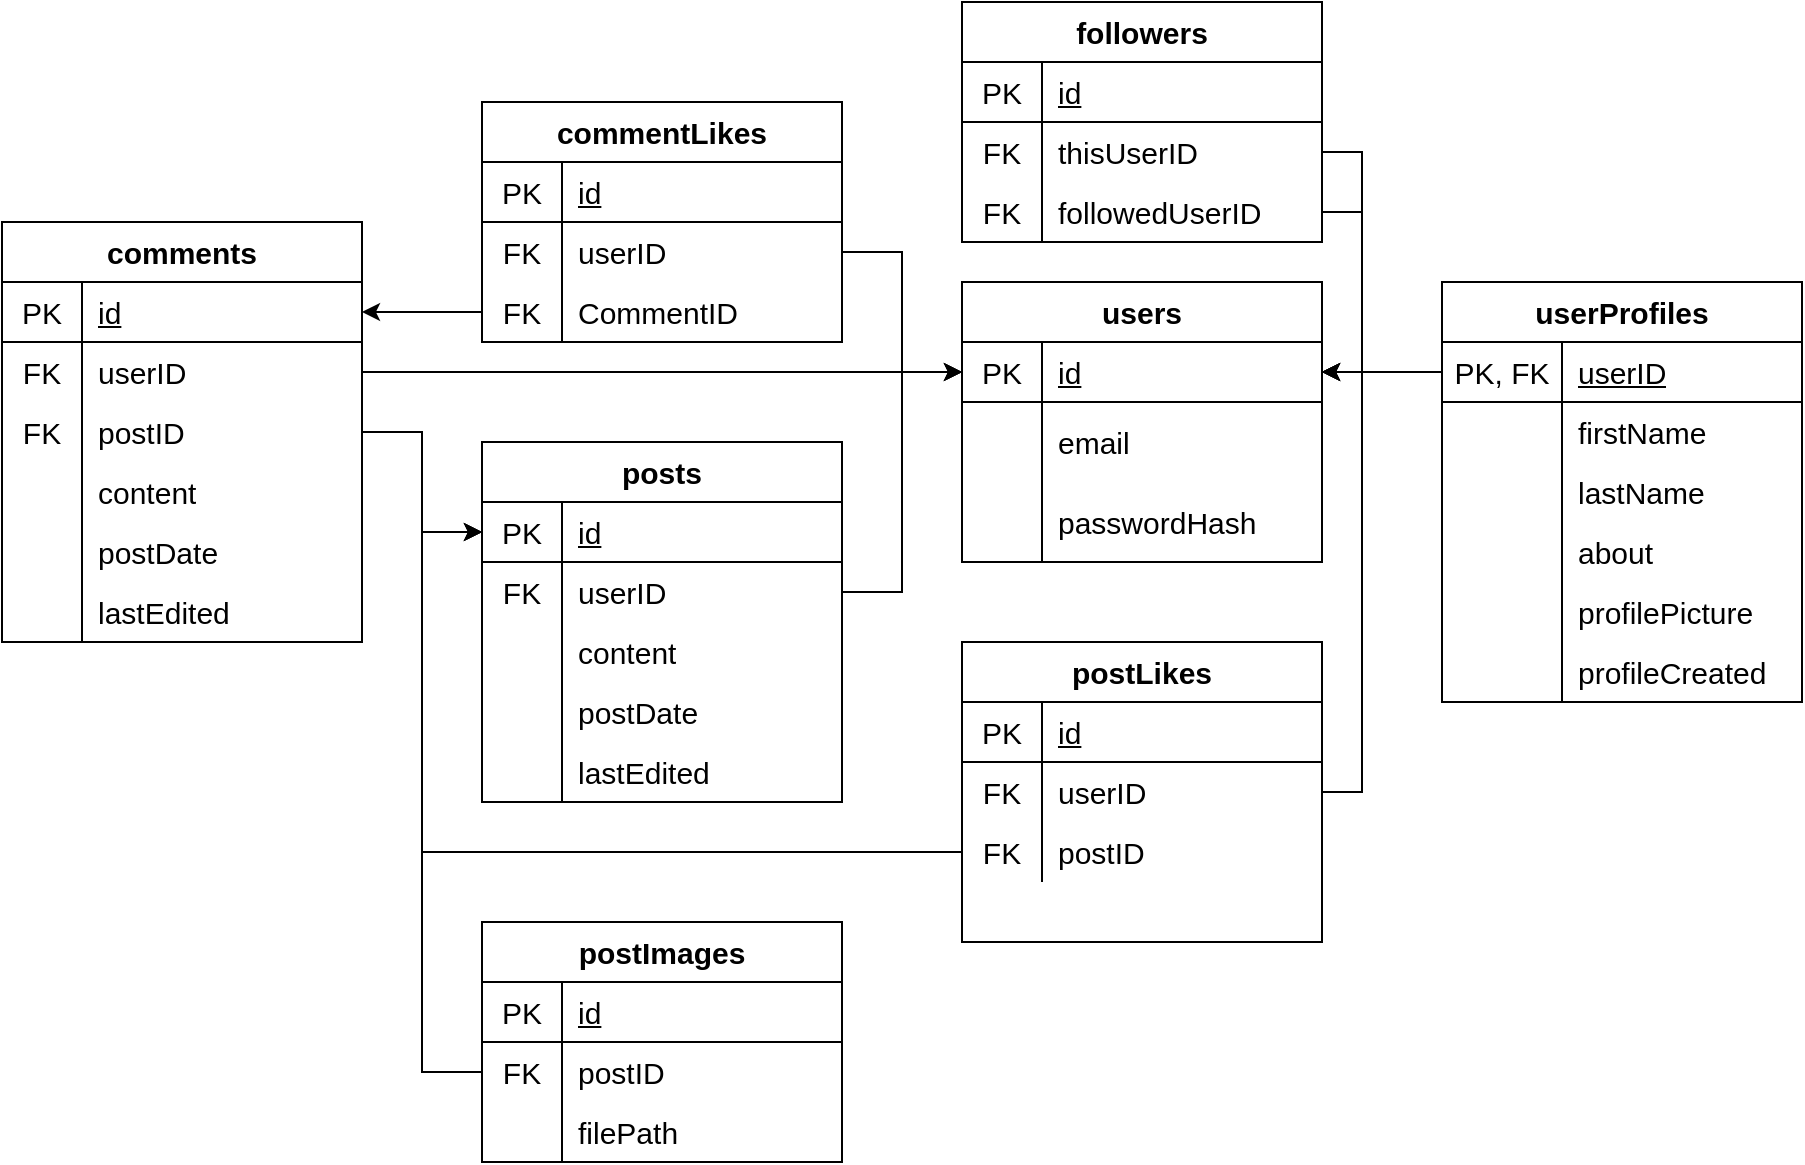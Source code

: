 <mxfile version="14.4.6" type="github">
  <diagram id="9Nm-F1C3xGsKmeDrmo8N" name="Page-1">
    <mxGraphModel dx="1509" dy="694" grid="1" gridSize="10" guides="1" tooltips="1" connect="1" arrows="1" fold="1" page="1" pageScale="1" pageWidth="2000" pageHeight="2000" math="0" shadow="0">
      <root>
        <mxCell id="0" />
        <mxCell id="1" parent="0" />
        <mxCell id="pSx6hQg3YsWMSA2dsdlA-18" value="users" style="shape=table;html=1;whiteSpace=wrap;startSize=30;container=1;collapsible=0;childLayout=tableLayout;fixedRows=1;rowLines=0;fontStyle=1;align=center;fontSize=15;" vertex="1" parent="1">
          <mxGeometry x="950" y="160" width="180" height="140" as="geometry" />
        </mxCell>
        <mxCell id="pSx6hQg3YsWMSA2dsdlA-19" value="" style="shape=partialRectangle;html=1;whiteSpace=wrap;collapsible=0;dropTarget=0;pointerEvents=0;fillColor=none;top=0;left=0;bottom=1;right=0;points=[[0,0.5],[1,0.5]];portConstraint=eastwest;fontSize=15;" vertex="1" parent="pSx6hQg3YsWMSA2dsdlA-18">
          <mxGeometry y="30" width="180" height="30" as="geometry" />
        </mxCell>
        <mxCell id="pSx6hQg3YsWMSA2dsdlA-20" value="PK" style="shape=partialRectangle;html=1;whiteSpace=wrap;connectable=0;fillColor=none;top=0;left=0;bottom=0;right=0;overflow=hidden;fontSize=15;" vertex="1" parent="pSx6hQg3YsWMSA2dsdlA-19">
          <mxGeometry width="40" height="30" as="geometry" />
        </mxCell>
        <mxCell id="pSx6hQg3YsWMSA2dsdlA-21" value="&lt;u style=&quot;font-size: 15px&quot;&gt;id&lt;/u&gt;" style="shape=partialRectangle;html=1;whiteSpace=wrap;connectable=0;fillColor=none;top=0;left=0;bottom=0;right=0;align=left;spacingLeft=6;overflow=hidden;fontSize=15;" vertex="1" parent="pSx6hQg3YsWMSA2dsdlA-19">
          <mxGeometry x="40" width="140" height="30" as="geometry" />
        </mxCell>
        <mxCell id="pSx6hQg3YsWMSA2dsdlA-22" value="" style="shape=partialRectangle;html=1;whiteSpace=wrap;collapsible=0;dropTarget=0;pointerEvents=0;fillColor=none;top=0;left=0;bottom=0;right=0;points=[[0,0.5],[1,0.5]];portConstraint=eastwest;fontSize=15;" vertex="1" parent="pSx6hQg3YsWMSA2dsdlA-18">
          <mxGeometry y="60" width="180" height="40" as="geometry" />
        </mxCell>
        <mxCell id="pSx6hQg3YsWMSA2dsdlA-23" value="" style="shape=partialRectangle;html=1;whiteSpace=wrap;connectable=0;fillColor=none;top=0;left=0;bottom=0;right=0;overflow=hidden;fontSize=15;" vertex="1" parent="pSx6hQg3YsWMSA2dsdlA-22">
          <mxGeometry width="40" height="40" as="geometry" />
        </mxCell>
        <mxCell id="pSx6hQg3YsWMSA2dsdlA-24" value="email" style="shape=partialRectangle;html=1;whiteSpace=wrap;connectable=0;fillColor=none;top=0;left=0;bottom=0;right=0;align=left;spacingLeft=6;overflow=hidden;fontSize=15;" vertex="1" parent="pSx6hQg3YsWMSA2dsdlA-22">
          <mxGeometry x="40" width="140" height="40" as="geometry" />
        </mxCell>
        <mxCell id="pSx6hQg3YsWMSA2dsdlA-176" style="shape=partialRectangle;html=1;whiteSpace=wrap;collapsible=0;dropTarget=0;pointerEvents=0;fillColor=none;top=0;left=0;bottom=0;right=0;points=[[0,0.5],[1,0.5]];portConstraint=eastwest;fontSize=15;" vertex="1" parent="pSx6hQg3YsWMSA2dsdlA-18">
          <mxGeometry y="100" width="180" height="40" as="geometry" />
        </mxCell>
        <mxCell id="pSx6hQg3YsWMSA2dsdlA-177" style="shape=partialRectangle;html=1;whiteSpace=wrap;connectable=0;fillColor=none;top=0;left=0;bottom=0;right=0;overflow=hidden;fontSize=15;" vertex="1" parent="pSx6hQg3YsWMSA2dsdlA-176">
          <mxGeometry width="40" height="40" as="geometry" />
        </mxCell>
        <mxCell id="pSx6hQg3YsWMSA2dsdlA-178" value="&lt;span&gt;passwordHash&lt;/span&gt;" style="shape=partialRectangle;html=1;whiteSpace=wrap;connectable=0;fillColor=none;top=0;left=0;bottom=0;right=0;align=left;spacingLeft=6;overflow=hidden;fontSize=15;" vertex="1" parent="pSx6hQg3YsWMSA2dsdlA-176">
          <mxGeometry x="40" width="140" height="40" as="geometry" />
        </mxCell>
        <mxCell id="pSx6hQg3YsWMSA2dsdlA-28" value="posts" style="shape=table;html=1;whiteSpace=wrap;startSize=30;container=1;collapsible=0;childLayout=tableLayout;fixedRows=1;rowLines=0;fontStyle=1;align=center;fontSize=15;" vertex="1" parent="1">
          <mxGeometry x="710" y="240" width="180" height="180" as="geometry" />
        </mxCell>
        <mxCell id="pSx6hQg3YsWMSA2dsdlA-29" value="" style="shape=partialRectangle;html=1;whiteSpace=wrap;collapsible=0;dropTarget=0;pointerEvents=0;fillColor=none;top=0;left=0;bottom=1;right=0;points=[[0,0.5],[1,0.5]];portConstraint=eastwest;fontSize=15;" vertex="1" parent="pSx6hQg3YsWMSA2dsdlA-28">
          <mxGeometry y="30" width="180" height="30" as="geometry" />
        </mxCell>
        <mxCell id="pSx6hQg3YsWMSA2dsdlA-30" value="PK" style="shape=partialRectangle;html=1;whiteSpace=wrap;connectable=0;fillColor=none;top=0;left=0;bottom=0;right=0;overflow=hidden;fontSize=15;" vertex="1" parent="pSx6hQg3YsWMSA2dsdlA-29">
          <mxGeometry width="40" height="30" as="geometry" />
        </mxCell>
        <mxCell id="pSx6hQg3YsWMSA2dsdlA-31" value="&lt;u style=&quot;font-size: 15px;&quot;&gt;id&lt;/u&gt;" style="shape=partialRectangle;html=1;whiteSpace=wrap;connectable=0;fillColor=none;top=0;left=0;bottom=0;right=0;align=left;spacingLeft=6;overflow=hidden;fontSize=15;" vertex="1" parent="pSx6hQg3YsWMSA2dsdlA-29">
          <mxGeometry x="40" width="140" height="30" as="geometry" />
        </mxCell>
        <mxCell id="pSx6hQg3YsWMSA2dsdlA-162" style="shape=partialRectangle;html=1;whiteSpace=wrap;collapsible=0;dropTarget=0;pointerEvents=0;fillColor=none;top=0;left=0;bottom=0;right=0;points=[[0,0.5],[1,0.5]];portConstraint=eastwest;fontSize=15;" vertex="1" parent="pSx6hQg3YsWMSA2dsdlA-28">
          <mxGeometry y="60" width="180" height="30" as="geometry" />
        </mxCell>
        <mxCell id="pSx6hQg3YsWMSA2dsdlA-163" value="FK" style="shape=partialRectangle;html=1;whiteSpace=wrap;connectable=0;fillColor=none;top=0;left=0;bottom=0;right=0;overflow=hidden;fontSize=15;" vertex="1" parent="pSx6hQg3YsWMSA2dsdlA-162">
          <mxGeometry width="40" height="30" as="geometry" />
        </mxCell>
        <mxCell id="pSx6hQg3YsWMSA2dsdlA-164" value="userID" style="shape=partialRectangle;html=1;whiteSpace=wrap;connectable=0;fillColor=none;top=0;left=0;bottom=0;right=0;align=left;spacingLeft=6;overflow=hidden;fontSize=15;" vertex="1" parent="pSx6hQg3YsWMSA2dsdlA-162">
          <mxGeometry x="40" width="140" height="30" as="geometry" />
        </mxCell>
        <mxCell id="pSx6hQg3YsWMSA2dsdlA-32" value="" style="shape=partialRectangle;html=1;whiteSpace=wrap;collapsible=0;dropTarget=0;pointerEvents=0;fillColor=none;top=0;left=0;bottom=0;right=0;points=[[0,0.5],[1,0.5]];portConstraint=eastwest;fontSize=15;" vertex="1" parent="pSx6hQg3YsWMSA2dsdlA-28">
          <mxGeometry y="90" width="180" height="30" as="geometry" />
        </mxCell>
        <mxCell id="pSx6hQg3YsWMSA2dsdlA-33" value="" style="shape=partialRectangle;html=1;whiteSpace=wrap;connectable=0;fillColor=none;top=0;left=0;bottom=0;right=0;overflow=hidden;fontSize=15;" vertex="1" parent="pSx6hQg3YsWMSA2dsdlA-32">
          <mxGeometry width="40" height="30" as="geometry" />
        </mxCell>
        <mxCell id="pSx6hQg3YsWMSA2dsdlA-34" value="content" style="shape=partialRectangle;html=1;whiteSpace=wrap;connectable=0;fillColor=none;top=0;left=0;bottom=0;right=0;align=left;spacingLeft=6;overflow=hidden;fontSize=15;" vertex="1" parent="pSx6hQg3YsWMSA2dsdlA-32">
          <mxGeometry x="40" width="140" height="30" as="geometry" />
        </mxCell>
        <mxCell id="pSx6hQg3YsWMSA2dsdlA-35" value="" style="shape=partialRectangle;html=1;whiteSpace=wrap;collapsible=0;dropTarget=0;pointerEvents=0;fillColor=none;top=0;left=0;bottom=0;right=0;points=[[0,0.5],[1,0.5]];portConstraint=eastwest;fontSize=15;" vertex="1" parent="pSx6hQg3YsWMSA2dsdlA-28">
          <mxGeometry y="120" width="180" height="30" as="geometry" />
        </mxCell>
        <mxCell id="pSx6hQg3YsWMSA2dsdlA-36" value="" style="shape=partialRectangle;html=1;whiteSpace=wrap;connectable=0;fillColor=none;top=0;left=0;bottom=0;right=0;overflow=hidden;fontSize=15;" vertex="1" parent="pSx6hQg3YsWMSA2dsdlA-35">
          <mxGeometry width="40" height="30" as="geometry" />
        </mxCell>
        <mxCell id="pSx6hQg3YsWMSA2dsdlA-37" value="postDate" style="shape=partialRectangle;html=1;whiteSpace=wrap;connectable=0;fillColor=none;top=0;left=0;bottom=0;right=0;align=left;spacingLeft=6;overflow=hidden;fontSize=15;" vertex="1" parent="pSx6hQg3YsWMSA2dsdlA-35">
          <mxGeometry x="40" width="140" height="30" as="geometry" />
        </mxCell>
        <mxCell id="pSx6hQg3YsWMSA2dsdlA-144" style="shape=partialRectangle;html=1;whiteSpace=wrap;collapsible=0;dropTarget=0;pointerEvents=0;fillColor=none;top=0;left=0;bottom=0;right=0;points=[[0,0.5],[1,0.5]];portConstraint=eastwest;fontSize=15;" vertex="1" parent="pSx6hQg3YsWMSA2dsdlA-28">
          <mxGeometry y="150" width="180" height="30" as="geometry" />
        </mxCell>
        <mxCell id="pSx6hQg3YsWMSA2dsdlA-145" style="shape=partialRectangle;html=1;whiteSpace=wrap;connectable=0;fillColor=none;top=0;left=0;bottom=0;right=0;overflow=hidden;fontSize=15;" vertex="1" parent="pSx6hQg3YsWMSA2dsdlA-144">
          <mxGeometry width="40" height="30" as="geometry" />
        </mxCell>
        <mxCell id="pSx6hQg3YsWMSA2dsdlA-146" value="lastEdited" style="shape=partialRectangle;html=1;whiteSpace=wrap;connectable=0;fillColor=none;top=0;left=0;bottom=0;right=0;align=left;spacingLeft=6;overflow=hidden;fontSize=15;" vertex="1" parent="pSx6hQg3YsWMSA2dsdlA-144">
          <mxGeometry x="40" width="140" height="30" as="geometry" />
        </mxCell>
        <mxCell id="pSx6hQg3YsWMSA2dsdlA-38" value="commentLikes" style="shape=table;html=1;whiteSpace=wrap;startSize=30;container=1;collapsible=0;childLayout=tableLayout;fixedRows=1;rowLines=0;fontStyle=1;align=center;fontSize=15;" vertex="1" parent="1">
          <mxGeometry x="710" y="70" width="180" height="120" as="geometry" />
        </mxCell>
        <mxCell id="pSx6hQg3YsWMSA2dsdlA-39" value="" style="shape=partialRectangle;html=1;whiteSpace=wrap;collapsible=0;dropTarget=0;pointerEvents=0;fillColor=none;top=0;left=0;bottom=1;right=0;points=[[0,0.5],[1,0.5]];portConstraint=eastwest;fontSize=15;" vertex="1" parent="pSx6hQg3YsWMSA2dsdlA-38">
          <mxGeometry y="30" width="180" height="30" as="geometry" />
        </mxCell>
        <mxCell id="pSx6hQg3YsWMSA2dsdlA-40" value="PK" style="shape=partialRectangle;html=1;whiteSpace=wrap;connectable=0;fillColor=none;top=0;left=0;bottom=0;right=0;overflow=hidden;fontSize=15;" vertex="1" parent="pSx6hQg3YsWMSA2dsdlA-39">
          <mxGeometry width="40" height="30" as="geometry" />
        </mxCell>
        <mxCell id="pSx6hQg3YsWMSA2dsdlA-41" value="&lt;u style=&quot;font-size: 15px;&quot;&gt;id&lt;/u&gt;" style="shape=partialRectangle;html=1;whiteSpace=wrap;connectable=0;fillColor=none;top=0;left=0;bottom=0;right=0;align=left;spacingLeft=6;overflow=hidden;fontSize=15;" vertex="1" parent="pSx6hQg3YsWMSA2dsdlA-39">
          <mxGeometry x="40" width="140" height="30" as="geometry" />
        </mxCell>
        <mxCell id="pSx6hQg3YsWMSA2dsdlA-42" value="" style="shape=partialRectangle;html=1;whiteSpace=wrap;collapsible=0;dropTarget=0;pointerEvents=0;fillColor=none;top=0;left=0;bottom=0;right=0;points=[[0,0.5],[1,0.5]];portConstraint=eastwest;fontSize=15;" vertex="1" parent="pSx6hQg3YsWMSA2dsdlA-38">
          <mxGeometry y="60" width="180" height="30" as="geometry" />
        </mxCell>
        <mxCell id="pSx6hQg3YsWMSA2dsdlA-43" value="FK" style="shape=partialRectangle;html=1;whiteSpace=wrap;connectable=0;fillColor=none;top=0;left=0;bottom=0;right=0;overflow=hidden;fontSize=15;" vertex="1" parent="pSx6hQg3YsWMSA2dsdlA-42">
          <mxGeometry width="40" height="30" as="geometry" />
        </mxCell>
        <mxCell id="pSx6hQg3YsWMSA2dsdlA-44" value="userID" style="shape=partialRectangle;html=1;whiteSpace=wrap;connectable=0;fillColor=none;top=0;left=0;bottom=0;right=0;align=left;spacingLeft=6;overflow=hidden;fontSize=15;" vertex="1" parent="pSx6hQg3YsWMSA2dsdlA-42">
          <mxGeometry x="40" width="140" height="30" as="geometry" />
        </mxCell>
        <mxCell id="pSx6hQg3YsWMSA2dsdlA-45" value="" style="shape=partialRectangle;html=1;whiteSpace=wrap;collapsible=0;dropTarget=0;pointerEvents=0;fillColor=none;top=0;left=0;bottom=0;right=0;points=[[0,0.5],[1,0.5]];portConstraint=eastwest;fontSize=15;" vertex="1" parent="pSx6hQg3YsWMSA2dsdlA-38">
          <mxGeometry y="90" width="180" height="30" as="geometry" />
        </mxCell>
        <mxCell id="pSx6hQg3YsWMSA2dsdlA-46" value="FK" style="shape=partialRectangle;html=1;whiteSpace=wrap;connectable=0;fillColor=none;top=0;left=0;bottom=0;right=0;overflow=hidden;fontSize=15;" vertex="1" parent="pSx6hQg3YsWMSA2dsdlA-45">
          <mxGeometry width="40" height="30" as="geometry" />
        </mxCell>
        <mxCell id="pSx6hQg3YsWMSA2dsdlA-47" value="CommentID" style="shape=partialRectangle;html=1;whiteSpace=wrap;connectable=0;fillColor=none;top=0;left=0;bottom=0;right=0;align=left;spacingLeft=6;overflow=hidden;fontSize=15;" vertex="1" parent="pSx6hQg3YsWMSA2dsdlA-45">
          <mxGeometry x="40" width="140" height="30" as="geometry" />
        </mxCell>
        <mxCell id="pSx6hQg3YsWMSA2dsdlA-48" value="userProfiles" style="shape=table;html=1;whiteSpace=wrap;startSize=30;container=1;collapsible=0;childLayout=tableLayout;fixedRows=1;rowLines=0;fontStyle=1;align=center;fontSize=15;" vertex="1" parent="1">
          <mxGeometry x="1190" y="160" width="180" height="210" as="geometry" />
        </mxCell>
        <mxCell id="pSx6hQg3YsWMSA2dsdlA-49" value="" style="shape=partialRectangle;html=1;whiteSpace=wrap;collapsible=0;dropTarget=0;pointerEvents=0;fillColor=none;top=0;left=0;bottom=1;right=0;points=[[0,0.5],[1,0.5]];portConstraint=eastwest;fontSize=15;" vertex="1" parent="pSx6hQg3YsWMSA2dsdlA-48">
          <mxGeometry y="30" width="180" height="30" as="geometry" />
        </mxCell>
        <mxCell id="pSx6hQg3YsWMSA2dsdlA-50" value="PK, FK" style="shape=partialRectangle;html=1;whiteSpace=wrap;connectable=0;fillColor=none;top=0;left=0;bottom=0;right=0;overflow=hidden;fontSize=15;" vertex="1" parent="pSx6hQg3YsWMSA2dsdlA-49">
          <mxGeometry width="60" height="30" as="geometry" />
        </mxCell>
        <mxCell id="pSx6hQg3YsWMSA2dsdlA-51" value="&lt;u&gt;userID&lt;/u&gt;" style="shape=partialRectangle;html=1;whiteSpace=wrap;connectable=0;fillColor=none;top=0;left=0;bottom=0;right=0;align=left;spacingLeft=6;overflow=hidden;fontSize=15;" vertex="1" parent="pSx6hQg3YsWMSA2dsdlA-49">
          <mxGeometry x="60" width="120" height="30" as="geometry" />
        </mxCell>
        <mxCell id="pSx6hQg3YsWMSA2dsdlA-52" value="" style="shape=partialRectangle;html=1;whiteSpace=wrap;collapsible=0;dropTarget=0;pointerEvents=0;fillColor=none;top=0;left=0;bottom=0;right=0;points=[[0,0.5],[1,0.5]];portConstraint=eastwest;fontSize=15;" vertex="1" parent="pSx6hQg3YsWMSA2dsdlA-48">
          <mxGeometry y="60" width="180" height="30" as="geometry" />
        </mxCell>
        <mxCell id="pSx6hQg3YsWMSA2dsdlA-53" value="" style="shape=partialRectangle;html=1;whiteSpace=wrap;connectable=0;fillColor=none;top=0;left=0;bottom=0;right=0;overflow=hidden;fontSize=15;" vertex="1" parent="pSx6hQg3YsWMSA2dsdlA-52">
          <mxGeometry width="60" height="30" as="geometry" />
        </mxCell>
        <mxCell id="pSx6hQg3YsWMSA2dsdlA-54" value="firstName" style="shape=partialRectangle;html=1;whiteSpace=wrap;connectable=0;fillColor=none;top=0;left=0;bottom=0;right=0;align=left;spacingLeft=6;overflow=hidden;fontSize=15;" vertex="1" parent="pSx6hQg3YsWMSA2dsdlA-52">
          <mxGeometry x="60" width="120" height="30" as="geometry" />
        </mxCell>
        <mxCell id="pSx6hQg3YsWMSA2dsdlA-55" value="" style="shape=partialRectangle;html=1;whiteSpace=wrap;collapsible=0;dropTarget=0;pointerEvents=0;fillColor=none;top=0;left=0;bottom=0;right=0;points=[[0,0.5],[1,0.5]];portConstraint=eastwest;fontSize=15;" vertex="1" parent="pSx6hQg3YsWMSA2dsdlA-48">
          <mxGeometry y="90" width="180" height="30" as="geometry" />
        </mxCell>
        <mxCell id="pSx6hQg3YsWMSA2dsdlA-56" value="" style="shape=partialRectangle;html=1;whiteSpace=wrap;connectable=0;fillColor=none;top=0;left=0;bottom=0;right=0;overflow=hidden;fontSize=15;" vertex="1" parent="pSx6hQg3YsWMSA2dsdlA-55">
          <mxGeometry width="60" height="30" as="geometry" />
        </mxCell>
        <mxCell id="pSx6hQg3YsWMSA2dsdlA-57" value="lastName" style="shape=partialRectangle;html=1;whiteSpace=wrap;connectable=0;fillColor=none;top=0;left=0;bottom=0;right=0;align=left;spacingLeft=6;overflow=hidden;fontSize=15;" vertex="1" parent="pSx6hQg3YsWMSA2dsdlA-55">
          <mxGeometry x="60" width="120" height="30" as="geometry" />
        </mxCell>
        <mxCell id="pSx6hQg3YsWMSA2dsdlA-135" style="shape=partialRectangle;html=1;whiteSpace=wrap;collapsible=0;dropTarget=0;pointerEvents=0;fillColor=none;top=0;left=0;bottom=0;right=0;points=[[0,0.5],[1,0.5]];portConstraint=eastwest;fontSize=15;" vertex="1" parent="pSx6hQg3YsWMSA2dsdlA-48">
          <mxGeometry y="120" width="180" height="30" as="geometry" />
        </mxCell>
        <mxCell id="pSx6hQg3YsWMSA2dsdlA-136" style="shape=partialRectangle;html=1;whiteSpace=wrap;connectable=0;fillColor=none;top=0;left=0;bottom=0;right=0;overflow=hidden;fontSize=15;" vertex="1" parent="pSx6hQg3YsWMSA2dsdlA-135">
          <mxGeometry width="60" height="30" as="geometry" />
        </mxCell>
        <mxCell id="pSx6hQg3YsWMSA2dsdlA-137" value="about" style="shape=partialRectangle;html=1;whiteSpace=wrap;connectable=0;fillColor=none;top=0;left=0;bottom=0;right=0;align=left;spacingLeft=6;overflow=hidden;fontSize=15;" vertex="1" parent="pSx6hQg3YsWMSA2dsdlA-135">
          <mxGeometry x="60" width="120" height="30" as="geometry" />
        </mxCell>
        <mxCell id="pSx6hQg3YsWMSA2dsdlA-138" style="shape=partialRectangle;html=1;whiteSpace=wrap;collapsible=0;dropTarget=0;pointerEvents=0;fillColor=none;top=0;left=0;bottom=0;right=0;points=[[0,0.5],[1,0.5]];portConstraint=eastwest;fontSize=15;" vertex="1" parent="pSx6hQg3YsWMSA2dsdlA-48">
          <mxGeometry y="150" width="180" height="30" as="geometry" />
        </mxCell>
        <mxCell id="pSx6hQg3YsWMSA2dsdlA-139" style="shape=partialRectangle;html=1;whiteSpace=wrap;connectable=0;fillColor=none;top=0;left=0;bottom=0;right=0;overflow=hidden;fontSize=15;" vertex="1" parent="pSx6hQg3YsWMSA2dsdlA-138">
          <mxGeometry width="60" height="30" as="geometry" />
        </mxCell>
        <mxCell id="pSx6hQg3YsWMSA2dsdlA-140" value="profilePicture" style="shape=partialRectangle;html=1;whiteSpace=wrap;connectable=0;fillColor=none;top=0;left=0;bottom=0;right=0;align=left;spacingLeft=6;overflow=hidden;fontSize=15;" vertex="1" parent="pSx6hQg3YsWMSA2dsdlA-138">
          <mxGeometry x="60" width="120" height="30" as="geometry" />
        </mxCell>
        <mxCell id="pSx6hQg3YsWMSA2dsdlA-141" style="shape=partialRectangle;html=1;whiteSpace=wrap;collapsible=0;dropTarget=0;pointerEvents=0;fillColor=none;top=0;left=0;bottom=0;right=0;points=[[0,0.5],[1,0.5]];portConstraint=eastwest;fontSize=15;" vertex="1" parent="pSx6hQg3YsWMSA2dsdlA-48">
          <mxGeometry y="180" width="180" height="30" as="geometry" />
        </mxCell>
        <mxCell id="pSx6hQg3YsWMSA2dsdlA-142" style="shape=partialRectangle;html=1;whiteSpace=wrap;connectable=0;fillColor=none;top=0;left=0;bottom=0;right=0;overflow=hidden;fontSize=15;" vertex="1" parent="pSx6hQg3YsWMSA2dsdlA-141">
          <mxGeometry width="60" height="30" as="geometry" />
        </mxCell>
        <mxCell id="pSx6hQg3YsWMSA2dsdlA-143" value="profileCreated" style="shape=partialRectangle;html=1;whiteSpace=wrap;connectable=0;fillColor=none;top=0;left=0;bottom=0;right=0;align=left;spacingLeft=6;overflow=hidden;fontSize=15;" vertex="1" parent="pSx6hQg3YsWMSA2dsdlA-141">
          <mxGeometry x="60" width="120" height="30" as="geometry" />
        </mxCell>
        <mxCell id="pSx6hQg3YsWMSA2dsdlA-68" value="comments" style="shape=table;html=1;whiteSpace=wrap;startSize=30;container=1;collapsible=0;childLayout=tableLayout;fixedRows=1;rowLines=0;fontStyle=1;align=center;fontSize=15;" vertex="1" parent="1">
          <mxGeometry x="470" y="130" width="180" height="210" as="geometry" />
        </mxCell>
        <mxCell id="pSx6hQg3YsWMSA2dsdlA-69" value="" style="shape=partialRectangle;html=1;whiteSpace=wrap;collapsible=0;dropTarget=0;pointerEvents=0;fillColor=none;top=0;left=0;bottom=1;right=0;points=[[0,0.5],[1,0.5]];portConstraint=eastwest;fontSize=15;" vertex="1" parent="pSx6hQg3YsWMSA2dsdlA-68">
          <mxGeometry y="30" width="180" height="30" as="geometry" />
        </mxCell>
        <mxCell id="pSx6hQg3YsWMSA2dsdlA-70" value="PK" style="shape=partialRectangle;html=1;whiteSpace=wrap;connectable=0;fillColor=none;top=0;left=0;bottom=0;right=0;overflow=hidden;fontSize=15;" vertex="1" parent="pSx6hQg3YsWMSA2dsdlA-69">
          <mxGeometry width="40" height="30" as="geometry" />
        </mxCell>
        <mxCell id="pSx6hQg3YsWMSA2dsdlA-71" value="&lt;u style=&quot;font-size: 15px;&quot;&gt;id&lt;/u&gt;" style="shape=partialRectangle;html=1;whiteSpace=wrap;connectable=0;fillColor=none;top=0;left=0;bottom=0;right=0;align=left;spacingLeft=6;overflow=hidden;fontSize=15;" vertex="1" parent="pSx6hQg3YsWMSA2dsdlA-69">
          <mxGeometry x="40" width="140" height="30" as="geometry" />
        </mxCell>
        <mxCell id="pSx6hQg3YsWMSA2dsdlA-72" value="" style="shape=partialRectangle;html=1;whiteSpace=wrap;collapsible=0;dropTarget=0;pointerEvents=0;fillColor=none;top=0;left=0;bottom=0;right=0;points=[[0,0.5],[1,0.5]];portConstraint=eastwest;fontSize=15;" vertex="1" parent="pSx6hQg3YsWMSA2dsdlA-68">
          <mxGeometry y="60" width="180" height="30" as="geometry" />
        </mxCell>
        <mxCell id="pSx6hQg3YsWMSA2dsdlA-73" value="FK" style="shape=partialRectangle;html=1;whiteSpace=wrap;connectable=0;fillColor=none;top=0;left=0;bottom=0;right=0;overflow=hidden;fontSize=15;" vertex="1" parent="pSx6hQg3YsWMSA2dsdlA-72">
          <mxGeometry width="40" height="30" as="geometry" />
        </mxCell>
        <mxCell id="pSx6hQg3YsWMSA2dsdlA-74" value="userID" style="shape=partialRectangle;html=1;whiteSpace=wrap;connectable=0;fillColor=none;top=0;left=0;bottom=0;right=0;align=left;spacingLeft=6;overflow=hidden;fontSize=15;" vertex="1" parent="pSx6hQg3YsWMSA2dsdlA-72">
          <mxGeometry x="40" width="140" height="30" as="geometry" />
        </mxCell>
        <mxCell id="pSx6hQg3YsWMSA2dsdlA-75" value="" style="shape=partialRectangle;html=1;whiteSpace=wrap;collapsible=0;dropTarget=0;pointerEvents=0;fillColor=none;top=0;left=0;bottom=0;right=0;points=[[0,0.5],[1,0.5]];portConstraint=eastwest;fontSize=15;" vertex="1" parent="pSx6hQg3YsWMSA2dsdlA-68">
          <mxGeometry y="90" width="180" height="30" as="geometry" />
        </mxCell>
        <mxCell id="pSx6hQg3YsWMSA2dsdlA-76" value="FK" style="shape=partialRectangle;html=1;whiteSpace=wrap;connectable=0;fillColor=none;top=0;left=0;bottom=0;right=0;overflow=hidden;fontSize=15;" vertex="1" parent="pSx6hQg3YsWMSA2dsdlA-75">
          <mxGeometry width="40" height="30" as="geometry" />
        </mxCell>
        <mxCell id="pSx6hQg3YsWMSA2dsdlA-77" value="postID" style="shape=partialRectangle;html=1;whiteSpace=wrap;connectable=0;fillColor=none;top=0;left=0;bottom=0;right=0;align=left;spacingLeft=6;overflow=hidden;fontSize=15;" vertex="1" parent="pSx6hQg3YsWMSA2dsdlA-75">
          <mxGeometry x="40" width="140" height="30" as="geometry" />
        </mxCell>
        <mxCell id="pSx6hQg3YsWMSA2dsdlA-147" style="shape=partialRectangle;html=1;whiteSpace=wrap;collapsible=0;dropTarget=0;pointerEvents=0;fillColor=none;top=0;left=0;bottom=0;right=0;points=[[0,0.5],[1,0.5]];portConstraint=eastwest;fontSize=15;" vertex="1" parent="pSx6hQg3YsWMSA2dsdlA-68">
          <mxGeometry y="120" width="180" height="30" as="geometry" />
        </mxCell>
        <mxCell id="pSx6hQg3YsWMSA2dsdlA-148" style="shape=partialRectangle;html=1;whiteSpace=wrap;connectable=0;fillColor=none;top=0;left=0;bottom=0;right=0;overflow=hidden;fontSize=15;" vertex="1" parent="pSx6hQg3YsWMSA2dsdlA-147">
          <mxGeometry width="40" height="30" as="geometry" />
        </mxCell>
        <mxCell id="pSx6hQg3YsWMSA2dsdlA-149" value="content" style="shape=partialRectangle;html=1;whiteSpace=wrap;connectable=0;fillColor=none;top=0;left=0;bottom=0;right=0;align=left;spacingLeft=6;overflow=hidden;fontSize=15;" vertex="1" parent="pSx6hQg3YsWMSA2dsdlA-147">
          <mxGeometry x="40" width="140" height="30" as="geometry" />
        </mxCell>
        <mxCell id="pSx6hQg3YsWMSA2dsdlA-150" style="shape=partialRectangle;html=1;whiteSpace=wrap;collapsible=0;dropTarget=0;pointerEvents=0;fillColor=none;top=0;left=0;bottom=0;right=0;points=[[0,0.5],[1,0.5]];portConstraint=eastwest;fontSize=15;" vertex="1" parent="pSx6hQg3YsWMSA2dsdlA-68">
          <mxGeometry y="150" width="180" height="30" as="geometry" />
        </mxCell>
        <mxCell id="pSx6hQg3YsWMSA2dsdlA-151" style="shape=partialRectangle;html=1;whiteSpace=wrap;connectable=0;fillColor=none;top=0;left=0;bottom=0;right=0;overflow=hidden;fontSize=15;" vertex="1" parent="pSx6hQg3YsWMSA2dsdlA-150">
          <mxGeometry width="40" height="30" as="geometry" />
        </mxCell>
        <mxCell id="pSx6hQg3YsWMSA2dsdlA-152" value="postDate" style="shape=partialRectangle;html=1;whiteSpace=wrap;connectable=0;fillColor=none;top=0;left=0;bottom=0;right=0;align=left;spacingLeft=6;overflow=hidden;fontSize=15;" vertex="1" parent="pSx6hQg3YsWMSA2dsdlA-150">
          <mxGeometry x="40" width="140" height="30" as="geometry" />
        </mxCell>
        <mxCell id="pSx6hQg3YsWMSA2dsdlA-153" style="shape=partialRectangle;html=1;whiteSpace=wrap;collapsible=0;dropTarget=0;pointerEvents=0;fillColor=none;top=0;left=0;bottom=0;right=0;points=[[0,0.5],[1,0.5]];portConstraint=eastwest;fontSize=15;" vertex="1" parent="pSx6hQg3YsWMSA2dsdlA-68">
          <mxGeometry y="180" width="180" height="30" as="geometry" />
        </mxCell>
        <mxCell id="pSx6hQg3YsWMSA2dsdlA-154" style="shape=partialRectangle;html=1;whiteSpace=wrap;connectable=0;fillColor=none;top=0;left=0;bottom=0;right=0;overflow=hidden;fontSize=15;" vertex="1" parent="pSx6hQg3YsWMSA2dsdlA-153">
          <mxGeometry width="40" height="30" as="geometry" />
        </mxCell>
        <mxCell id="pSx6hQg3YsWMSA2dsdlA-155" value="lastEdited" style="shape=partialRectangle;html=1;whiteSpace=wrap;connectable=0;fillColor=none;top=0;left=0;bottom=0;right=0;align=left;spacingLeft=6;overflow=hidden;fontSize=15;" vertex="1" parent="pSx6hQg3YsWMSA2dsdlA-153">
          <mxGeometry x="40" width="140" height="30" as="geometry" />
        </mxCell>
        <mxCell id="pSx6hQg3YsWMSA2dsdlA-78" value="postLikes" style="shape=table;html=1;whiteSpace=wrap;startSize=30;container=1;collapsible=0;childLayout=tableLayout;fixedRows=1;rowLines=0;fontStyle=1;align=center;fontSize=15;" vertex="1" parent="1">
          <mxGeometry x="950" y="340" width="180" height="150" as="geometry" />
        </mxCell>
        <mxCell id="pSx6hQg3YsWMSA2dsdlA-79" value="" style="shape=partialRectangle;html=1;whiteSpace=wrap;collapsible=0;dropTarget=0;pointerEvents=0;fillColor=none;top=0;left=0;bottom=1;right=0;points=[[0,0.5],[1,0.5]];portConstraint=eastwest;fontSize=15;" vertex="1" parent="pSx6hQg3YsWMSA2dsdlA-78">
          <mxGeometry y="30" width="180" height="30" as="geometry" />
        </mxCell>
        <mxCell id="pSx6hQg3YsWMSA2dsdlA-80" value="PK" style="shape=partialRectangle;html=1;whiteSpace=wrap;connectable=0;fillColor=none;top=0;left=0;bottom=0;right=0;overflow=hidden;fontSize=15;" vertex="1" parent="pSx6hQg3YsWMSA2dsdlA-79">
          <mxGeometry width="40" height="30" as="geometry" />
        </mxCell>
        <mxCell id="pSx6hQg3YsWMSA2dsdlA-81" value="&lt;u style=&quot;font-size: 15px;&quot;&gt;id&lt;/u&gt;" style="shape=partialRectangle;html=1;whiteSpace=wrap;connectable=0;fillColor=none;top=0;left=0;bottom=0;right=0;align=left;spacingLeft=6;overflow=hidden;fontSize=15;" vertex="1" parent="pSx6hQg3YsWMSA2dsdlA-79">
          <mxGeometry x="40" width="140" height="30" as="geometry" />
        </mxCell>
        <mxCell id="pSx6hQg3YsWMSA2dsdlA-82" value="" style="shape=partialRectangle;html=1;whiteSpace=wrap;collapsible=0;dropTarget=0;pointerEvents=0;fillColor=none;top=0;left=0;bottom=0;right=0;points=[[0,0.5],[1,0.5]];portConstraint=eastwest;fontSize=15;" vertex="1" parent="pSx6hQg3YsWMSA2dsdlA-78">
          <mxGeometry y="60" width="180" height="30" as="geometry" />
        </mxCell>
        <mxCell id="pSx6hQg3YsWMSA2dsdlA-83" value="FK" style="shape=partialRectangle;html=1;whiteSpace=wrap;connectable=0;fillColor=none;top=0;left=0;bottom=0;right=0;overflow=hidden;fontSize=15;" vertex="1" parent="pSx6hQg3YsWMSA2dsdlA-82">
          <mxGeometry width="40" height="30" as="geometry" />
        </mxCell>
        <mxCell id="pSx6hQg3YsWMSA2dsdlA-84" value="userID" style="shape=partialRectangle;html=1;whiteSpace=wrap;connectable=0;fillColor=none;top=0;left=0;bottom=0;right=0;align=left;spacingLeft=6;overflow=hidden;fontSize=15;" vertex="1" parent="pSx6hQg3YsWMSA2dsdlA-82">
          <mxGeometry x="40" width="140" height="30" as="geometry" />
        </mxCell>
        <mxCell id="pSx6hQg3YsWMSA2dsdlA-85" value="" style="shape=partialRectangle;html=1;whiteSpace=wrap;collapsible=0;dropTarget=0;pointerEvents=0;fillColor=none;top=0;left=0;bottom=0;right=0;points=[[0,0.5],[1,0.5]];portConstraint=eastwest;fontSize=15;" vertex="1" parent="pSx6hQg3YsWMSA2dsdlA-78">
          <mxGeometry y="90" width="180" height="30" as="geometry" />
        </mxCell>
        <mxCell id="pSx6hQg3YsWMSA2dsdlA-86" value="FK" style="shape=partialRectangle;html=1;whiteSpace=wrap;connectable=0;fillColor=none;top=0;left=0;bottom=0;right=0;overflow=hidden;fontSize=15;" vertex="1" parent="pSx6hQg3YsWMSA2dsdlA-85">
          <mxGeometry width="40" height="30" as="geometry" />
        </mxCell>
        <mxCell id="pSx6hQg3YsWMSA2dsdlA-87" value="postID" style="shape=partialRectangle;html=1;whiteSpace=wrap;connectable=0;fillColor=none;top=0;left=0;bottom=0;right=0;align=left;spacingLeft=6;overflow=hidden;fontSize=15;" vertex="1" parent="pSx6hQg3YsWMSA2dsdlA-85">
          <mxGeometry x="40" width="140" height="30" as="geometry" />
        </mxCell>
        <mxCell id="pSx6hQg3YsWMSA2dsdlA-88" value="followers" style="shape=table;html=1;whiteSpace=wrap;startSize=30;container=1;collapsible=0;childLayout=tableLayout;fixedRows=1;rowLines=0;fontStyle=1;align=center;fontSize=15;" vertex="1" parent="1">
          <mxGeometry x="950" y="20" width="180" height="120" as="geometry" />
        </mxCell>
        <mxCell id="pSx6hQg3YsWMSA2dsdlA-89" value="" style="shape=partialRectangle;html=1;whiteSpace=wrap;collapsible=0;dropTarget=0;pointerEvents=0;fillColor=none;top=0;left=0;bottom=1;right=0;points=[[0,0.5],[1,0.5]];portConstraint=eastwest;fontSize=15;" vertex="1" parent="pSx6hQg3YsWMSA2dsdlA-88">
          <mxGeometry y="30" width="180" height="30" as="geometry" />
        </mxCell>
        <mxCell id="pSx6hQg3YsWMSA2dsdlA-90" value="PK" style="shape=partialRectangle;html=1;whiteSpace=wrap;connectable=0;fillColor=none;top=0;left=0;bottom=0;right=0;overflow=hidden;fontSize=15;" vertex="1" parent="pSx6hQg3YsWMSA2dsdlA-89">
          <mxGeometry width="40" height="30" as="geometry" />
        </mxCell>
        <mxCell id="pSx6hQg3YsWMSA2dsdlA-91" value="&lt;u style=&quot;font-size: 15px;&quot;&gt;id&lt;/u&gt;" style="shape=partialRectangle;html=1;whiteSpace=wrap;connectable=0;fillColor=none;top=0;left=0;bottom=0;right=0;align=left;spacingLeft=6;overflow=hidden;fontSize=15;" vertex="1" parent="pSx6hQg3YsWMSA2dsdlA-89">
          <mxGeometry x="40" width="140" height="30" as="geometry" />
        </mxCell>
        <mxCell id="pSx6hQg3YsWMSA2dsdlA-92" value="" style="shape=partialRectangle;html=1;whiteSpace=wrap;collapsible=0;dropTarget=0;pointerEvents=0;fillColor=none;top=0;left=0;bottom=0;right=0;points=[[0,0.5],[1,0.5]];portConstraint=eastwest;fontSize=15;" vertex="1" parent="pSx6hQg3YsWMSA2dsdlA-88">
          <mxGeometry y="60" width="180" height="30" as="geometry" />
        </mxCell>
        <mxCell id="pSx6hQg3YsWMSA2dsdlA-93" value="FK" style="shape=partialRectangle;html=1;whiteSpace=wrap;connectable=0;fillColor=none;top=0;left=0;bottom=0;right=0;overflow=hidden;fontSize=15;" vertex="1" parent="pSx6hQg3YsWMSA2dsdlA-92">
          <mxGeometry width="40" height="30" as="geometry" />
        </mxCell>
        <mxCell id="pSx6hQg3YsWMSA2dsdlA-94" value="thisUserID" style="shape=partialRectangle;html=1;whiteSpace=wrap;connectable=0;fillColor=none;top=0;left=0;bottom=0;right=0;align=left;spacingLeft=6;overflow=hidden;fontSize=15;" vertex="1" parent="pSx6hQg3YsWMSA2dsdlA-92">
          <mxGeometry x="40" width="140" height="30" as="geometry" />
        </mxCell>
        <mxCell id="pSx6hQg3YsWMSA2dsdlA-95" value="" style="shape=partialRectangle;html=1;whiteSpace=wrap;collapsible=0;dropTarget=0;pointerEvents=0;fillColor=none;top=0;left=0;bottom=0;right=0;points=[[0,0.5],[1,0.5]];portConstraint=eastwest;fontSize=15;" vertex="1" parent="pSx6hQg3YsWMSA2dsdlA-88">
          <mxGeometry y="90" width="180" height="30" as="geometry" />
        </mxCell>
        <mxCell id="pSx6hQg3YsWMSA2dsdlA-96" value="FK" style="shape=partialRectangle;html=1;whiteSpace=wrap;connectable=0;fillColor=none;top=0;left=0;bottom=0;right=0;overflow=hidden;fontSize=15;" vertex="1" parent="pSx6hQg3YsWMSA2dsdlA-95">
          <mxGeometry width="40" height="30" as="geometry" />
        </mxCell>
        <mxCell id="pSx6hQg3YsWMSA2dsdlA-97" value="followedUserID" style="shape=partialRectangle;html=1;whiteSpace=wrap;connectable=0;fillColor=none;top=0;left=0;bottom=0;right=0;align=left;spacingLeft=6;overflow=hidden;fontSize=15;" vertex="1" parent="pSx6hQg3YsWMSA2dsdlA-95">
          <mxGeometry x="40" width="140" height="30" as="geometry" />
        </mxCell>
        <mxCell id="pSx6hQg3YsWMSA2dsdlA-165" value="postImages" style="shape=table;html=1;whiteSpace=wrap;startSize=30;container=1;collapsible=0;childLayout=tableLayout;fixedRows=1;rowLines=0;fontStyle=1;align=center;fontSize=15;" vertex="1" parent="1">
          <mxGeometry x="710" y="480" width="180" height="120" as="geometry" />
        </mxCell>
        <mxCell id="pSx6hQg3YsWMSA2dsdlA-166" value="" style="shape=partialRectangle;html=1;whiteSpace=wrap;collapsible=0;dropTarget=0;pointerEvents=0;fillColor=none;top=0;left=0;bottom=1;right=0;points=[[0,0.5],[1,0.5]];portConstraint=eastwest;fontSize=15;" vertex="1" parent="pSx6hQg3YsWMSA2dsdlA-165">
          <mxGeometry y="30" width="180" height="30" as="geometry" />
        </mxCell>
        <mxCell id="pSx6hQg3YsWMSA2dsdlA-167" value="PK" style="shape=partialRectangle;html=1;whiteSpace=wrap;connectable=0;fillColor=none;top=0;left=0;bottom=0;right=0;overflow=hidden;fontSize=15;" vertex="1" parent="pSx6hQg3YsWMSA2dsdlA-166">
          <mxGeometry width="40" height="30" as="geometry" />
        </mxCell>
        <mxCell id="pSx6hQg3YsWMSA2dsdlA-168" value="&lt;u style=&quot;font-size: 15px;&quot;&gt;id&lt;/u&gt;" style="shape=partialRectangle;html=1;whiteSpace=wrap;connectable=0;fillColor=none;top=0;left=0;bottom=0;right=0;align=left;spacingLeft=6;overflow=hidden;fontSize=15;" vertex="1" parent="pSx6hQg3YsWMSA2dsdlA-166">
          <mxGeometry x="40" width="140" height="30" as="geometry" />
        </mxCell>
        <mxCell id="pSx6hQg3YsWMSA2dsdlA-169" value="" style="shape=partialRectangle;html=1;whiteSpace=wrap;collapsible=0;dropTarget=0;pointerEvents=0;fillColor=none;top=0;left=0;bottom=0;right=0;points=[[0,0.5],[1,0.5]];portConstraint=eastwest;fontSize=15;" vertex="1" parent="pSx6hQg3YsWMSA2dsdlA-165">
          <mxGeometry y="60" width="180" height="30" as="geometry" />
        </mxCell>
        <mxCell id="pSx6hQg3YsWMSA2dsdlA-170" value="FK" style="shape=partialRectangle;html=1;whiteSpace=wrap;connectable=0;fillColor=none;top=0;left=0;bottom=0;right=0;overflow=hidden;fontSize=15;" vertex="1" parent="pSx6hQg3YsWMSA2dsdlA-169">
          <mxGeometry width="40" height="30" as="geometry" />
        </mxCell>
        <mxCell id="pSx6hQg3YsWMSA2dsdlA-171" value="postID" style="shape=partialRectangle;html=1;whiteSpace=wrap;connectable=0;fillColor=none;top=0;left=0;bottom=0;right=0;align=left;spacingLeft=6;overflow=hidden;fontSize=15;" vertex="1" parent="pSx6hQg3YsWMSA2dsdlA-169">
          <mxGeometry x="40" width="140" height="30" as="geometry" />
        </mxCell>
        <mxCell id="pSx6hQg3YsWMSA2dsdlA-172" value="" style="shape=partialRectangle;html=1;whiteSpace=wrap;collapsible=0;dropTarget=0;pointerEvents=0;fillColor=none;top=0;left=0;bottom=0;right=0;points=[[0,0.5],[1,0.5]];portConstraint=eastwest;fontSize=15;" vertex="1" parent="pSx6hQg3YsWMSA2dsdlA-165">
          <mxGeometry y="90" width="180" height="30" as="geometry" />
        </mxCell>
        <mxCell id="pSx6hQg3YsWMSA2dsdlA-173" value="" style="shape=partialRectangle;html=1;whiteSpace=wrap;connectable=0;fillColor=none;top=0;left=0;bottom=0;right=0;overflow=hidden;fontSize=15;" vertex="1" parent="pSx6hQg3YsWMSA2dsdlA-172">
          <mxGeometry width="40" height="30" as="geometry" />
        </mxCell>
        <mxCell id="pSx6hQg3YsWMSA2dsdlA-174" value="filePath" style="shape=partialRectangle;html=1;whiteSpace=wrap;connectable=0;fillColor=none;top=0;left=0;bottom=0;right=0;align=left;spacingLeft=6;overflow=hidden;fontSize=15;" vertex="1" parent="pSx6hQg3YsWMSA2dsdlA-172">
          <mxGeometry x="40" width="140" height="30" as="geometry" />
        </mxCell>
        <mxCell id="pSx6hQg3YsWMSA2dsdlA-180" style="edgeStyle=orthogonalEdgeStyle;rounded=0;orthogonalLoop=1;jettySize=auto;html=1;entryX=1;entryY=0.5;entryDx=0;entryDy=0;fontSize=15;" edge="1" parent="1" source="pSx6hQg3YsWMSA2dsdlA-49" target="pSx6hQg3YsWMSA2dsdlA-19">
          <mxGeometry relative="1" as="geometry" />
        </mxCell>
        <mxCell id="pSx6hQg3YsWMSA2dsdlA-181" style="edgeStyle=orthogonalEdgeStyle;rounded=0;orthogonalLoop=1;jettySize=auto;html=1;entryX=0;entryY=0.5;entryDx=0;entryDy=0;fontSize=15;" edge="1" parent="1" source="pSx6hQg3YsWMSA2dsdlA-72" target="pSx6hQg3YsWMSA2dsdlA-19">
          <mxGeometry relative="1" as="geometry" />
        </mxCell>
        <mxCell id="pSx6hQg3YsWMSA2dsdlA-182" style="edgeStyle=orthogonalEdgeStyle;rounded=0;orthogonalLoop=1;jettySize=auto;html=1;entryX=0;entryY=0.5;entryDx=0;entryDy=0;fontSize=15;" edge="1" parent="1" source="pSx6hQg3YsWMSA2dsdlA-42" target="pSx6hQg3YsWMSA2dsdlA-19">
          <mxGeometry relative="1" as="geometry" />
        </mxCell>
        <mxCell id="pSx6hQg3YsWMSA2dsdlA-183" style="edgeStyle=orthogonalEdgeStyle;rounded=0;orthogonalLoop=1;jettySize=auto;html=1;entryX=1;entryY=0.5;entryDx=0;entryDy=0;fontSize=15;" edge="1" parent="1" source="pSx6hQg3YsWMSA2dsdlA-45" target="pSx6hQg3YsWMSA2dsdlA-69">
          <mxGeometry relative="1" as="geometry" />
        </mxCell>
        <mxCell id="pSx6hQg3YsWMSA2dsdlA-184" style="edgeStyle=orthogonalEdgeStyle;rounded=0;orthogonalLoop=1;jettySize=auto;html=1;entryX=0;entryY=0.5;entryDx=0;entryDy=0;fontSize=15;" edge="1" parent="1" source="pSx6hQg3YsWMSA2dsdlA-75" target="pSx6hQg3YsWMSA2dsdlA-29">
          <mxGeometry relative="1" as="geometry" />
        </mxCell>
        <mxCell id="pSx6hQg3YsWMSA2dsdlA-185" style="edgeStyle=orthogonalEdgeStyle;rounded=0;orthogonalLoop=1;jettySize=auto;html=1;entryX=0;entryY=0.5;entryDx=0;entryDy=0;fontSize=15;" edge="1" parent="1" source="pSx6hQg3YsWMSA2dsdlA-162" target="pSx6hQg3YsWMSA2dsdlA-19">
          <mxGeometry relative="1" as="geometry" />
        </mxCell>
        <mxCell id="pSx6hQg3YsWMSA2dsdlA-188" style="edgeStyle=orthogonalEdgeStyle;rounded=0;orthogonalLoop=1;jettySize=auto;html=1;entryX=0;entryY=0.5;entryDx=0;entryDy=0;fontSize=15;" edge="1" parent="1" source="pSx6hQg3YsWMSA2dsdlA-169" target="pSx6hQg3YsWMSA2dsdlA-29">
          <mxGeometry relative="1" as="geometry">
            <Array as="points">
              <mxPoint x="680" y="555" />
              <mxPoint x="680" y="285" />
            </Array>
          </mxGeometry>
        </mxCell>
        <mxCell id="pSx6hQg3YsWMSA2dsdlA-189" style="edgeStyle=orthogonalEdgeStyle;rounded=0;orthogonalLoop=1;jettySize=auto;html=1;entryX=0;entryY=0.5;entryDx=0;entryDy=0;fontSize=15;" edge="1" parent="1" source="pSx6hQg3YsWMSA2dsdlA-85" target="pSx6hQg3YsWMSA2dsdlA-29">
          <mxGeometry relative="1" as="geometry">
            <Array as="points">
              <mxPoint x="680" y="445" />
              <mxPoint x="680" y="285" />
            </Array>
          </mxGeometry>
        </mxCell>
        <mxCell id="pSx6hQg3YsWMSA2dsdlA-190" style="edgeStyle=orthogonalEdgeStyle;rounded=0;orthogonalLoop=1;jettySize=auto;html=1;entryX=1;entryY=0.5;entryDx=0;entryDy=0;fontSize=15;" edge="1" parent="1" source="pSx6hQg3YsWMSA2dsdlA-82" target="pSx6hQg3YsWMSA2dsdlA-19">
          <mxGeometry relative="1" as="geometry">
            <Array as="points">
              <mxPoint x="1150" y="415" />
              <mxPoint x="1150" y="205" />
            </Array>
          </mxGeometry>
        </mxCell>
        <mxCell id="pSx6hQg3YsWMSA2dsdlA-191" style="edgeStyle=orthogonalEdgeStyle;rounded=0;orthogonalLoop=1;jettySize=auto;html=1;entryX=1;entryY=0.5;entryDx=0;entryDy=0;fontSize=15;" edge="1" parent="1" source="pSx6hQg3YsWMSA2dsdlA-95" target="pSx6hQg3YsWMSA2dsdlA-19">
          <mxGeometry relative="1" as="geometry">
            <Array as="points">
              <mxPoint x="1150" y="125" />
              <mxPoint x="1150" y="205" />
            </Array>
          </mxGeometry>
        </mxCell>
        <mxCell id="pSx6hQg3YsWMSA2dsdlA-192" style="edgeStyle=orthogonalEdgeStyle;rounded=0;orthogonalLoop=1;jettySize=auto;html=1;entryX=1;entryY=0.5;entryDx=0;entryDy=0;fontSize=15;" edge="1" parent="1" source="pSx6hQg3YsWMSA2dsdlA-92" target="pSx6hQg3YsWMSA2dsdlA-19">
          <mxGeometry relative="1" as="geometry">
            <Array as="points">
              <mxPoint x="1150" y="95" />
              <mxPoint x="1150" y="205" />
            </Array>
          </mxGeometry>
        </mxCell>
      </root>
    </mxGraphModel>
  </diagram>
</mxfile>
